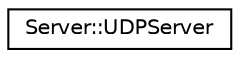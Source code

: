 digraph "Graphical Class Hierarchy"
{
 // LATEX_PDF_SIZE
  edge [fontname="Helvetica",fontsize="10",labelfontname="Helvetica",labelfontsize="10"];
  node [fontname="Helvetica",fontsize="10",shape=record];
  rankdir="LR";
  Node0 [label="Server::UDPServer",height=0.2,width=0.4,color="black", fillcolor="white", style="filled",URL="$classServer_1_1UDPServer.html",tooltip="Class for the network side of the server."];
}
